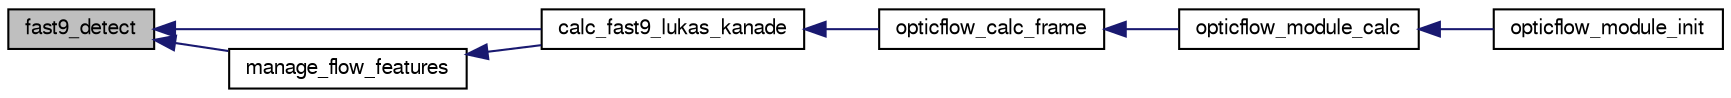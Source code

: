 digraph "fast9_detect"
{
  edge [fontname="FreeSans",fontsize="10",labelfontname="FreeSans",labelfontsize="10"];
  node [fontname="FreeSans",fontsize="10",shape=record];
  rankdir="LR";
  Node1 [label="fast9_detect",height=0.2,width=0.4,color="black", fillcolor="grey75", style="filled", fontcolor="black"];
  Node1 -> Node2 [dir="back",color="midnightblue",fontsize="10",style="solid",fontname="FreeSans"];
  Node2 [label="calc_fast9_lukas_kanade",height=0.2,width=0.4,color="black", fillcolor="white", style="filled",URL="$opticflow__calculator_8h.html#a3edff14cc7f95b5202ba6841a12dfed3",tooltip="Run the optical flow with fast9 and lukaskanade on a new image frame. "];
  Node2 -> Node3 [dir="back",color="midnightblue",fontsize="10",style="solid",fontname="FreeSans"];
  Node3 [label="opticflow_calc_frame",height=0.2,width=0.4,color="black", fillcolor="white", style="filled",URL="$opticflow__calculator_8h.html#a89e51af8fe5a0f534193635d181a2086",tooltip="Run the optical flow on a new image frame. "];
  Node3 -> Node4 [dir="back",color="midnightblue",fontsize="10",style="solid",fontname="FreeSans"];
  Node4 [label="opticflow_module_calc",height=0.2,width=0.4,color="black", fillcolor="white", style="filled",URL="$opticflow__module_8c.html#adb417544fc559b45532524416ce59953",tooltip="The main optical flow calculation thread. "];
  Node4 -> Node5 [dir="back",color="midnightblue",fontsize="10",style="solid",fontname="FreeSans"];
  Node5 [label="opticflow_module_init",height=0.2,width=0.4,color="black", fillcolor="white", style="filled",URL="$opticflow__module_8h.html#a6026660ee86fbb1f72bada581386e6d9",tooltip="Initialize the optical flow module for the bottom camera. "];
  Node1 -> Node6 [dir="back",color="midnightblue",fontsize="10",style="solid",fontname="FreeSans"];
  Node6 [label="manage_flow_features",height=0.2,width=0.4,color="black", fillcolor="white", style="filled",URL="$opticflow__calculator_8c.html#a096dc77deb46fbfcc36e72bc8eb24784"];
  Node6 -> Node2 [dir="back",color="midnightblue",fontsize="10",style="solid",fontname="FreeSans"];
}
